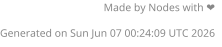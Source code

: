 ' =======================================
' Nodes PlantUML Theme
' Author: Dominik Hadl
' Version: 1.0
' 
' Description: Used for importing in PlantUML diagrams to get consistent Nodes styling.
' Usage: 
'   !includesub NodesTheme.puml!<DIAGRAM_TYPE>
'   fx.
'   !includesub NodesTheme.puml!ACTIVITY
' 
' TODO: Move this to github
' =======================================
@startuml

' == Variables ==

!$fontName = "Arial"
!$fontSize = "12"

' == General ==

skinparam BackgroundColor #FFF
skinparam Shadowing false
skinparam Dpi 100
skinparam RoundCorner 8
skinparam BoxPadding 20

' == Default ==

skinparam default {
    FontName $fontName
    FontSize $fontSize
    MonospacedFontName Source Code Pro
}

' == Title ==

skinparam Title {
    BorderThickness 2
    BorderRoundCorner 20
    BorderColor #B52C6E
    BackgroundColor #D83F73
    FontStyle bold
    FontColor #FFF
    FontSize 16
}

' == Arrow ==

skinparam Arrow {
    Color #D83F73
}

' == Note ==

skinparam Note {
	BackgroundColor #f9ccff
	BorderColor #7C3D83
	FontSize 8
}

' == Activity Diagram ==

skinparam Activity {
    FontName $fontName
    FontSize $fontSize
    BackgroundColor #F8F7F7
    BorderColor #E6D9E7

    DiamondFontName $fontName
    DiamondFontSize $fontSize
    DiamondFontStyle bold
    DiamondBackgroundColor #FFEBF0
    DiamondBorderColor #D83F73

    StartColor #D83F73
    EndColor #D83F73
}

'  == Partition ==

skinparam Partition {
  BackgroundColor #ffccdd
  BorderColor #B52C6E
  FontStyle bold
}

' == Actor ==

skinparam Actor {
    BackgroundColor #FFF
    BorderColor #B52C6E
    FontStyle bold
}

' == Participant ==

skinparam Participant {
    BackgroundColor #F8F7F7
    BorderColor #E6D9E7
    Padding 20
}

' == Entity ==

skinparam Entity {
    BackgroundColor #D83F73
    BorderColor #B52C6E
    FontStyle bold
}

' == Database ==

skinparam Database {
    BackgroundColor #D83F73
    BorderColor #B52C6E
    FontStyle bold
}

' == Sequence Diagram ==

skinparam Sequence {
    MessageAlignment center
    MessageTextAlignment center

    BoxBackgroundColor #F8F7F7
    BoxBorderColor #E6D9E7
    BoxPadding 10

    DividerBackgroundColor #D83F73
    DividerBorderColor #B52C6E
    DividerFontColor #FFF

    GroupBackgroundColor #fff
    GroupBodyBackgroundColor #ffccdd
    GroupBorderColor #B52C6E

    TitleFontName $fontName
    TitleFontSize 16
    TitleFontStyle bold
    TitleFontColor #FFF
}

' ======================

header Made by Nodes with ❤
footer Generated on %date()

@enduml